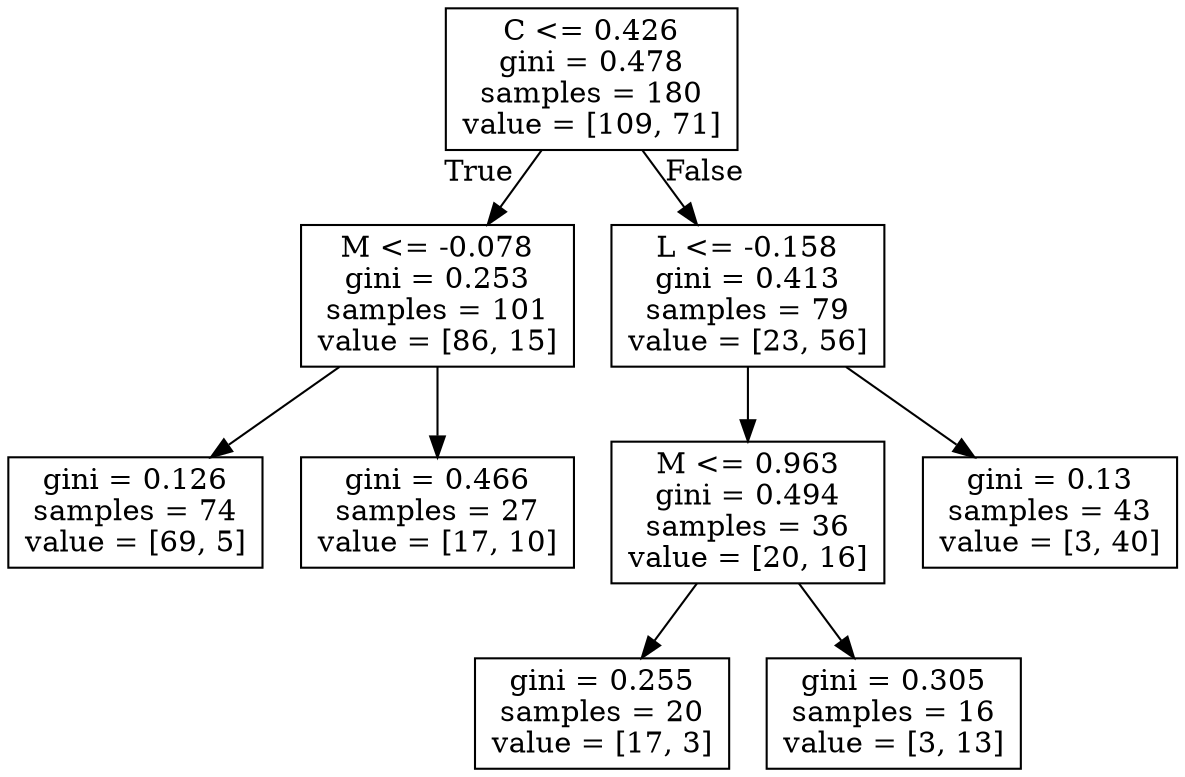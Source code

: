 digraph Tree {
node [shape=box] ;
0 [label="C <= 0.426\ngini = 0.478\nsamples = 180\nvalue = [109, 71]"] ;
1 [label="M <= -0.078\ngini = 0.253\nsamples = 101\nvalue = [86, 15]"] ;
0 -> 1 [labeldistance=2.5, labelangle=45, headlabel="True"] ;
2 [label="gini = 0.126\nsamples = 74\nvalue = [69, 5]"] ;
1 -> 2 ;
3 [label="gini = 0.466\nsamples = 27\nvalue = [17, 10]"] ;
1 -> 3 ;
4 [label="L <= -0.158\ngini = 0.413\nsamples = 79\nvalue = [23, 56]"] ;
0 -> 4 [labeldistance=2.5, labelangle=-45, headlabel="False"] ;
5 [label="M <= 0.963\ngini = 0.494\nsamples = 36\nvalue = [20, 16]"] ;
4 -> 5 ;
6 [label="gini = 0.255\nsamples = 20\nvalue = [17, 3]"] ;
5 -> 6 ;
7 [label="gini = 0.305\nsamples = 16\nvalue = [3, 13]"] ;
5 -> 7 ;
8 [label="gini = 0.13\nsamples = 43\nvalue = [3, 40]"] ;
4 -> 8 ;
}